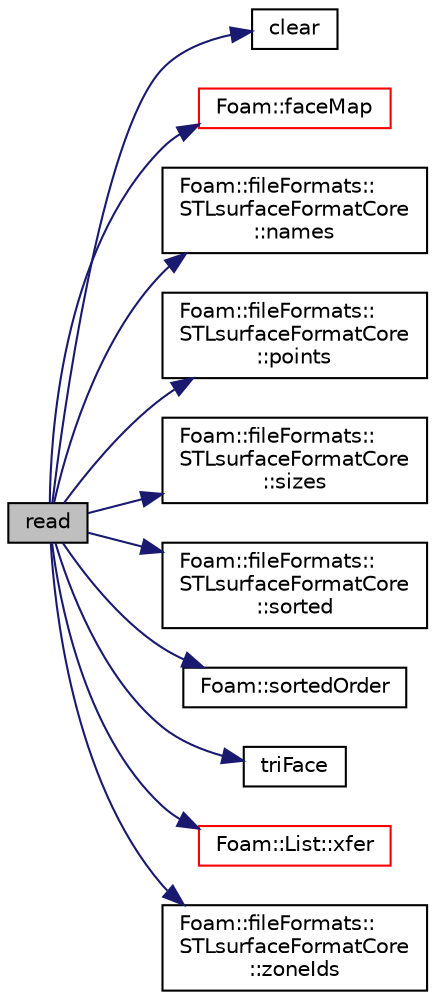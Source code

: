 digraph "read"
{
  bgcolor="transparent";
  edge [fontname="Helvetica",fontsize="10",labelfontname="Helvetica",labelfontsize="10"];
  node [fontname="Helvetica",fontsize="10",shape=record];
  rankdir="LR";
  Node1 [label="read",height=0.2,width=0.4,color="black", fillcolor="grey75", style="filled", fontcolor="black"];
  Node1 -> Node2 [color="midnightblue",fontsize="10",style="solid",fontname="Helvetica"];
  Node2 [label="clear",height=0.2,width=0.4,color="black",URL="$a03115.html#a3a533f9231a5668b9d8f301a79d57b73"];
  Node1 -> Node3 [color="midnightblue",fontsize="10",style="solid",fontname="Helvetica"];
  Node3 [label="Foam::faceMap",height=0.2,width=0.4,color="red",URL="$a10725.html#aa77215843e964fac259ab06e68d0ee02"];
  Node1 -> Node4 [color="midnightblue",fontsize="10",style="solid",fontname="Helvetica"];
  Node4 [label="Foam::fileFormats::\lSTLsurfaceFormatCore\l::names",height=0.2,width=0.4,color="black",URL="$a02446.html#a40a94d9d99acae7d0635cd2a874e5b9e",tooltip="The list of solid names in the order of their first appearance. "];
  Node1 -> Node5 [color="midnightblue",fontsize="10",style="solid",fontname="Helvetica"];
  Node5 [label="Foam::fileFormats::\lSTLsurfaceFormatCore\l::points",height=0.2,width=0.4,color="black",URL="$a02446.html#a38680f9c590044bcd6246f3f1f696cec",tooltip="Return full access to the points. "];
  Node1 -> Node6 [color="midnightblue",fontsize="10",style="solid",fontname="Helvetica"];
  Node6 [label="Foam::fileFormats::\lSTLsurfaceFormatCore\l::sizes",height=0.2,width=0.4,color="black",URL="$a02446.html#a62b2487b69792cc7f48dcf19ae2b52f3",tooltip="The list of solid sizes in the order of their first appearance. "];
  Node1 -> Node7 [color="midnightblue",fontsize="10",style="solid",fontname="Helvetica"];
  Node7 [label="Foam::fileFormats::\lSTLsurfaceFormatCore\l::sorted",height=0.2,width=0.4,color="black",URL="$a02446.html#a4f962e231e044c4a00f82fdc57bcb74b",tooltip="File read was already sorted. "];
  Node1 -> Node8 [color="midnightblue",fontsize="10",style="solid",fontname="Helvetica"];
  Node8 [label="Foam::sortedOrder",height=0.2,width=0.4,color="black",URL="$a10725.html#acf128ea037506c14446998bb7ca39264",tooltip="Generate the (stable) sort order for the list. "];
  Node1 -> Node9 [color="midnightblue",fontsize="10",style="solid",fontname="Helvetica"];
  Node9 [label="triFace",height=0.2,width=0.4,color="black",URL="$a03922.html#a85e205b40128f23c7ad84f2d6fe1a4b1"];
  Node1 -> Node10 [color="midnightblue",fontsize="10",style="solid",fontname="Helvetica"];
  Node10 [label="Foam::List::xfer",height=0.2,width=0.4,color="red",URL="$a01364.html#a48f43ee271fb2edb0fb241b72af0e59c",tooltip="Transfer contents to the Xfer container. "];
  Node1 -> Node11 [color="midnightblue",fontsize="10",style="solid",fontname="Helvetica"];
  Node11 [label="Foam::fileFormats::\lSTLsurfaceFormatCore\l::zoneIds",height=0.2,width=0.4,color="black",URL="$a02446.html#a23d7c10c71e0f9bb126550ac00c3d3ac",tooltip="Return full access to the zoneIds. "];
}
